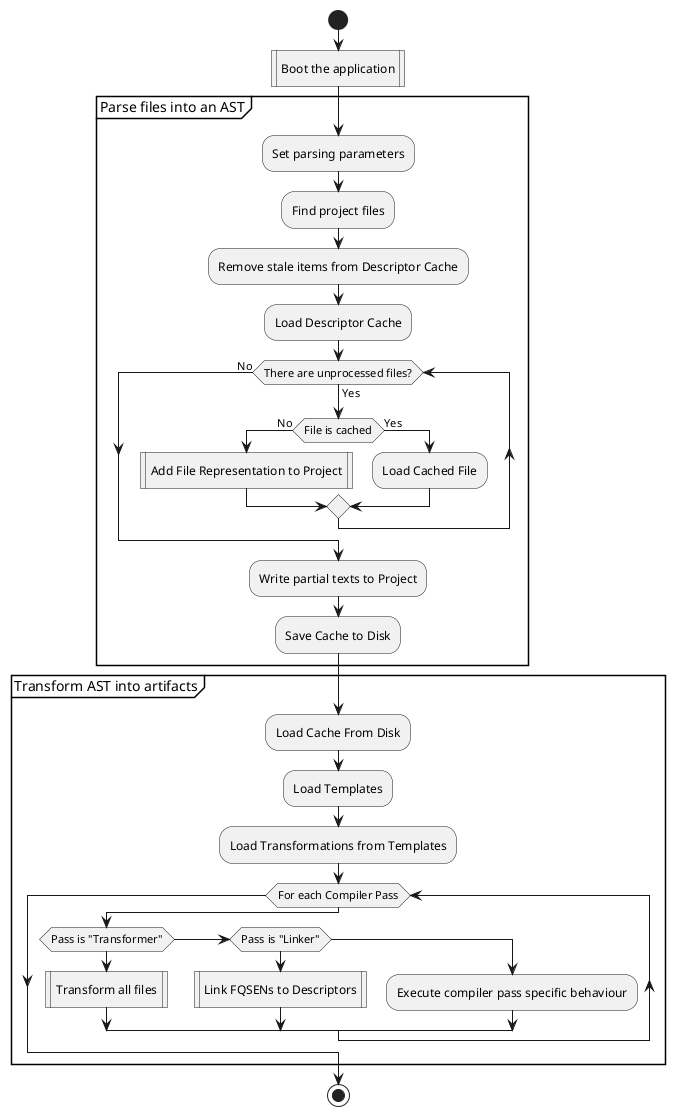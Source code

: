 @startuml
start

:Boot the application|

partition "Parse files into an AST" {
   :Set parsing parameters;
   :Find project files;
   :Remove stale items from Descriptor Cache;
   :Load Descriptor Cache;

   while (There are unprocessed files?) is (Yes)
	   if (File is cached) then (No)
		   :Add File Representation to Project|
	   else (Yes)
		   :Load Cached File;
	   endif;
   endwhile (No);

   :Write partial texts to Project;
   :Save Cache to Disk;
}

partition "Transform AST into artifacts" {
   :Load Cache From Disk;
   :Load Templates;
   :Load Transformations from Templates;

   while (For each Compiler Pass)
		   if (Pass is "Transformer")
			   :Transform all files|
		   elseif (Pass is "Linker")
			   :Link FQSENs to Descriptors|
		   else
			 :Execute compiler pass specific behaviour;
		   endif;
   endwhile;

}

stop
@enduml
